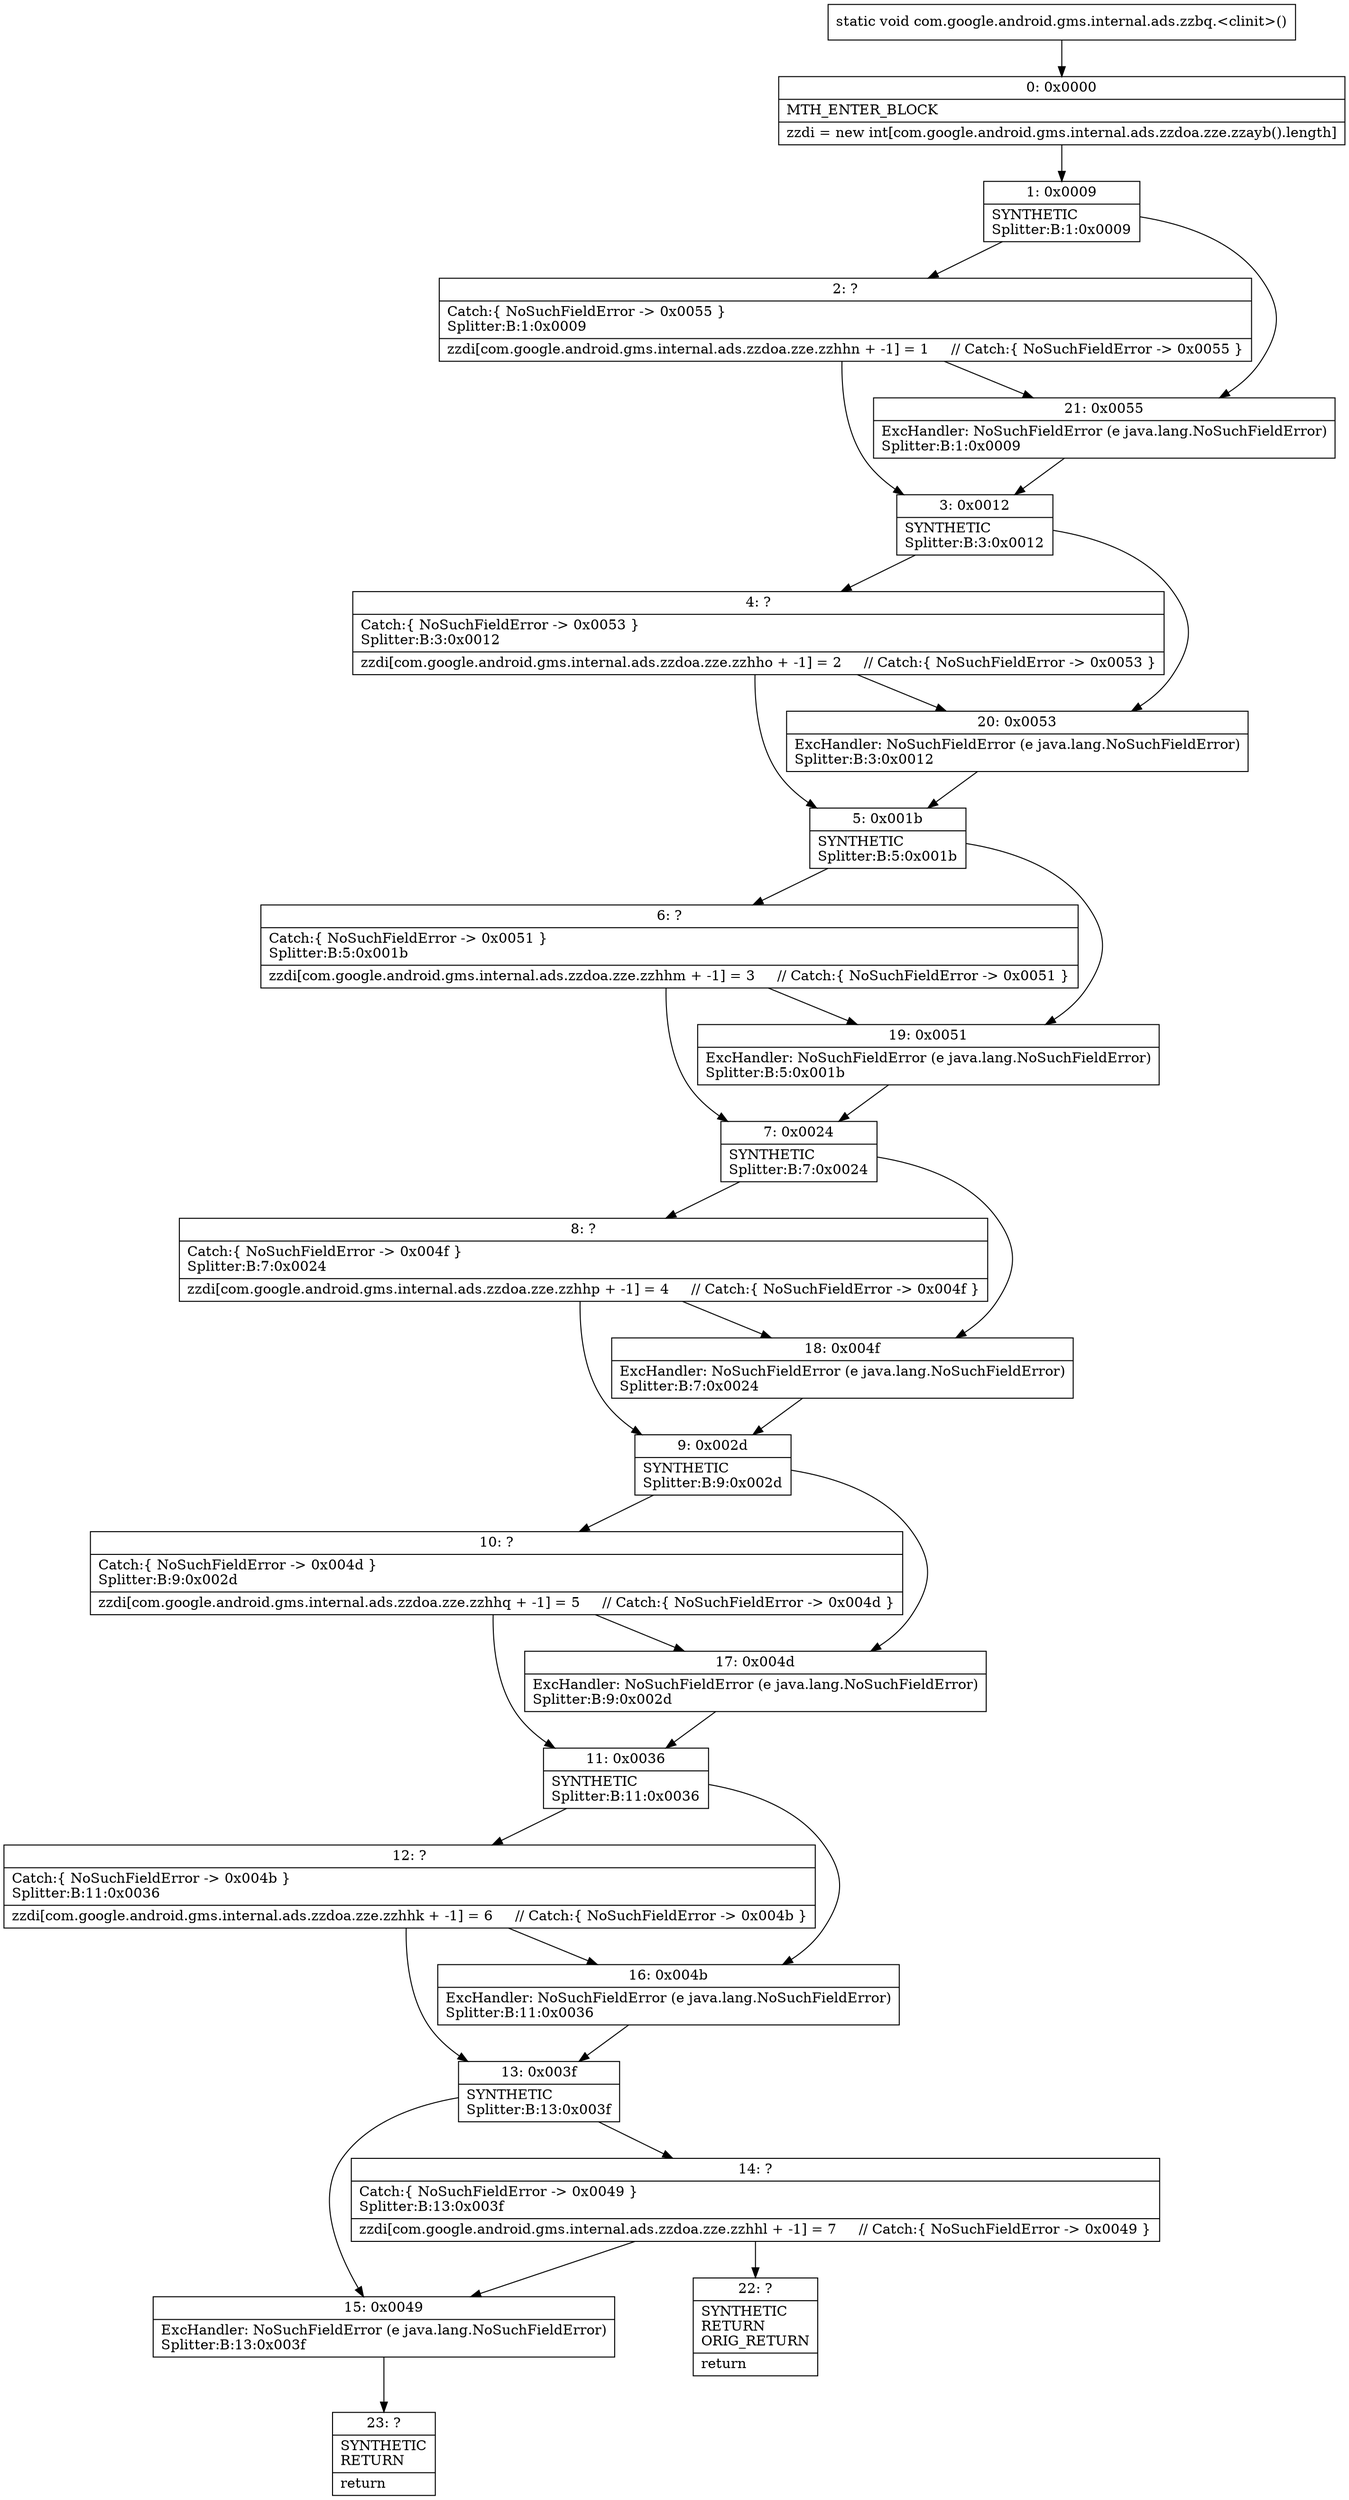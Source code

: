 digraph "CFG forcom.google.android.gms.internal.ads.zzbq.\<clinit\>()V" {
Node_0 [shape=record,label="{0\:\ 0x0000|MTH_ENTER_BLOCK\l|zzdi = new int[com.google.android.gms.internal.ads.zzdoa.zze.zzayb().length]\l}"];
Node_1 [shape=record,label="{1\:\ 0x0009|SYNTHETIC\lSplitter:B:1:0x0009\l}"];
Node_2 [shape=record,label="{2\:\ ?|Catch:\{ NoSuchFieldError \-\> 0x0055 \}\lSplitter:B:1:0x0009\l|zzdi[com.google.android.gms.internal.ads.zzdoa.zze.zzhhn + \-1] = 1     \/\/ Catch:\{ NoSuchFieldError \-\> 0x0055 \}\l}"];
Node_3 [shape=record,label="{3\:\ 0x0012|SYNTHETIC\lSplitter:B:3:0x0012\l}"];
Node_4 [shape=record,label="{4\:\ ?|Catch:\{ NoSuchFieldError \-\> 0x0053 \}\lSplitter:B:3:0x0012\l|zzdi[com.google.android.gms.internal.ads.zzdoa.zze.zzhho + \-1] = 2     \/\/ Catch:\{ NoSuchFieldError \-\> 0x0053 \}\l}"];
Node_5 [shape=record,label="{5\:\ 0x001b|SYNTHETIC\lSplitter:B:5:0x001b\l}"];
Node_6 [shape=record,label="{6\:\ ?|Catch:\{ NoSuchFieldError \-\> 0x0051 \}\lSplitter:B:5:0x001b\l|zzdi[com.google.android.gms.internal.ads.zzdoa.zze.zzhhm + \-1] = 3     \/\/ Catch:\{ NoSuchFieldError \-\> 0x0051 \}\l}"];
Node_7 [shape=record,label="{7\:\ 0x0024|SYNTHETIC\lSplitter:B:7:0x0024\l}"];
Node_8 [shape=record,label="{8\:\ ?|Catch:\{ NoSuchFieldError \-\> 0x004f \}\lSplitter:B:7:0x0024\l|zzdi[com.google.android.gms.internal.ads.zzdoa.zze.zzhhp + \-1] = 4     \/\/ Catch:\{ NoSuchFieldError \-\> 0x004f \}\l}"];
Node_9 [shape=record,label="{9\:\ 0x002d|SYNTHETIC\lSplitter:B:9:0x002d\l}"];
Node_10 [shape=record,label="{10\:\ ?|Catch:\{ NoSuchFieldError \-\> 0x004d \}\lSplitter:B:9:0x002d\l|zzdi[com.google.android.gms.internal.ads.zzdoa.zze.zzhhq + \-1] = 5     \/\/ Catch:\{ NoSuchFieldError \-\> 0x004d \}\l}"];
Node_11 [shape=record,label="{11\:\ 0x0036|SYNTHETIC\lSplitter:B:11:0x0036\l}"];
Node_12 [shape=record,label="{12\:\ ?|Catch:\{ NoSuchFieldError \-\> 0x004b \}\lSplitter:B:11:0x0036\l|zzdi[com.google.android.gms.internal.ads.zzdoa.zze.zzhhk + \-1] = 6     \/\/ Catch:\{ NoSuchFieldError \-\> 0x004b \}\l}"];
Node_13 [shape=record,label="{13\:\ 0x003f|SYNTHETIC\lSplitter:B:13:0x003f\l}"];
Node_14 [shape=record,label="{14\:\ ?|Catch:\{ NoSuchFieldError \-\> 0x0049 \}\lSplitter:B:13:0x003f\l|zzdi[com.google.android.gms.internal.ads.zzdoa.zze.zzhhl + \-1] = 7     \/\/ Catch:\{ NoSuchFieldError \-\> 0x0049 \}\l}"];
Node_15 [shape=record,label="{15\:\ 0x0049|ExcHandler: NoSuchFieldError (e java.lang.NoSuchFieldError)\lSplitter:B:13:0x003f\l}"];
Node_16 [shape=record,label="{16\:\ 0x004b|ExcHandler: NoSuchFieldError (e java.lang.NoSuchFieldError)\lSplitter:B:11:0x0036\l}"];
Node_17 [shape=record,label="{17\:\ 0x004d|ExcHandler: NoSuchFieldError (e java.lang.NoSuchFieldError)\lSplitter:B:9:0x002d\l}"];
Node_18 [shape=record,label="{18\:\ 0x004f|ExcHandler: NoSuchFieldError (e java.lang.NoSuchFieldError)\lSplitter:B:7:0x0024\l}"];
Node_19 [shape=record,label="{19\:\ 0x0051|ExcHandler: NoSuchFieldError (e java.lang.NoSuchFieldError)\lSplitter:B:5:0x001b\l}"];
Node_20 [shape=record,label="{20\:\ 0x0053|ExcHandler: NoSuchFieldError (e java.lang.NoSuchFieldError)\lSplitter:B:3:0x0012\l}"];
Node_21 [shape=record,label="{21\:\ 0x0055|ExcHandler: NoSuchFieldError (e java.lang.NoSuchFieldError)\lSplitter:B:1:0x0009\l}"];
Node_22 [shape=record,label="{22\:\ ?|SYNTHETIC\lRETURN\lORIG_RETURN\l|return\l}"];
Node_23 [shape=record,label="{23\:\ ?|SYNTHETIC\lRETURN\l|return\l}"];
MethodNode[shape=record,label="{static void com.google.android.gms.internal.ads.zzbq.\<clinit\>() }"];
MethodNode -> Node_0;
Node_0 -> Node_1;
Node_1 -> Node_2;
Node_1 -> Node_21;
Node_2 -> Node_3;
Node_2 -> Node_21;
Node_3 -> Node_4;
Node_3 -> Node_20;
Node_4 -> Node_5;
Node_4 -> Node_20;
Node_5 -> Node_6;
Node_5 -> Node_19;
Node_6 -> Node_7;
Node_6 -> Node_19;
Node_7 -> Node_8;
Node_7 -> Node_18;
Node_8 -> Node_9;
Node_8 -> Node_18;
Node_9 -> Node_10;
Node_9 -> Node_17;
Node_10 -> Node_11;
Node_10 -> Node_17;
Node_11 -> Node_12;
Node_11 -> Node_16;
Node_12 -> Node_13;
Node_12 -> Node_16;
Node_13 -> Node_14;
Node_13 -> Node_15;
Node_14 -> Node_15;
Node_14 -> Node_22;
Node_15 -> Node_23;
Node_16 -> Node_13;
Node_17 -> Node_11;
Node_18 -> Node_9;
Node_19 -> Node_7;
Node_20 -> Node_5;
Node_21 -> Node_3;
}


